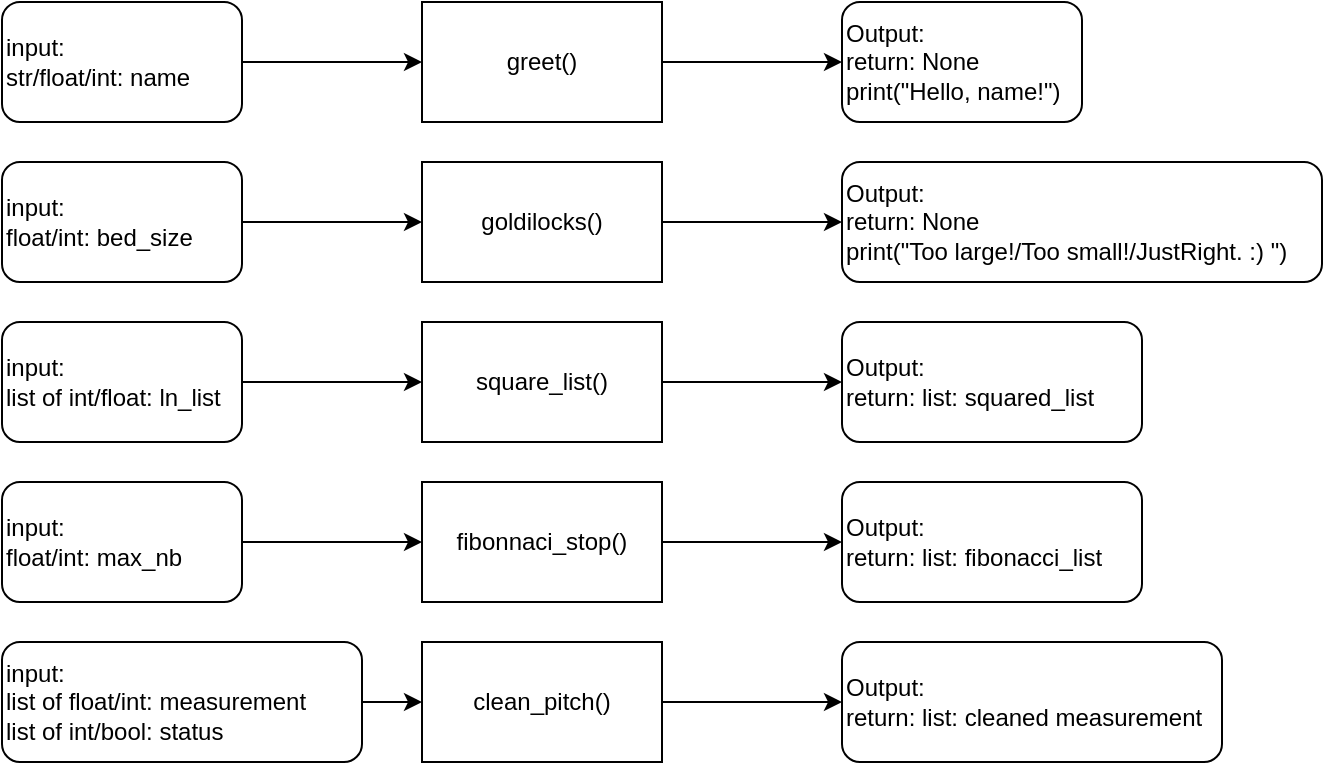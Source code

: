 <mxfile>
    <diagram id="PTIG8u9923dQQRepLjCm" name="Page-1">
        <mxGraphModel dx="686" dy="694" grid="1" gridSize="10" guides="1" tooltips="1" connect="1" arrows="1" fold="1" page="1" pageScale="1" pageWidth="827" pageHeight="1169" math="0" shadow="0">
            <root>
                <mxCell id="0"/>
                <mxCell id="1" parent="0"/>
                <mxCell id="21" value="" style="edgeStyle=none;html=1;" edge="1" parent="1" source="2" target="10">
                    <mxGeometry relative="1" as="geometry"/>
                </mxCell>
                <mxCell id="2" value="greet()" style="rounded=0;whiteSpace=wrap;html=1;" vertex="1" parent="1">
                    <mxGeometry x="280" y="150" width="120" height="60" as="geometry"/>
                </mxCell>
                <mxCell id="23" value="" style="edgeStyle=none;html=1;" edge="1" parent="1" source="3" target="13">
                    <mxGeometry relative="1" as="geometry"/>
                </mxCell>
                <mxCell id="3" value="goldilocks()" style="rounded=0;whiteSpace=wrap;html=1;" vertex="1" parent="1">
                    <mxGeometry x="280" y="230" width="120" height="60" as="geometry"/>
                </mxCell>
                <mxCell id="25" value="" style="edgeStyle=none;html=1;" edge="1" parent="1" source="4" target="15">
                    <mxGeometry relative="1" as="geometry"/>
                </mxCell>
                <mxCell id="4" value="square_list()" style="rounded=0;whiteSpace=wrap;html=1;" vertex="1" parent="1">
                    <mxGeometry x="280" y="310" width="120" height="60" as="geometry"/>
                </mxCell>
                <mxCell id="27" value="" style="edgeStyle=none;html=1;" edge="1" parent="1" source="5" target="17">
                    <mxGeometry relative="1" as="geometry"/>
                </mxCell>
                <mxCell id="5" value="fibonnaci_stop()" style="rounded=0;whiteSpace=wrap;html=1;" vertex="1" parent="1">
                    <mxGeometry x="280" y="390" width="120" height="60" as="geometry"/>
                </mxCell>
                <mxCell id="29" value="" style="edgeStyle=none;html=1;" edge="1" parent="1" source="6" target="19">
                    <mxGeometry relative="1" as="geometry"/>
                </mxCell>
                <mxCell id="6" value="clean_pitch()" style="rounded=0;whiteSpace=wrap;html=1;" vertex="1" parent="1">
                    <mxGeometry x="280" y="470" width="120" height="60" as="geometry"/>
                </mxCell>
                <mxCell id="20" value="" style="edgeStyle=none;html=1;" edge="1" parent="1" source="9" target="2">
                    <mxGeometry relative="1" as="geometry"/>
                </mxCell>
                <mxCell id="9" value="input:&lt;br&gt;str/float/int: name" style="rounded=1;whiteSpace=wrap;html=1;align=left;" vertex="1" parent="1">
                    <mxGeometry x="70" y="150" width="120" height="60" as="geometry"/>
                </mxCell>
                <mxCell id="10" value="Output:&lt;br&gt;return: None&lt;div&gt;print(&quot;Hello, name!&quot;)&lt;/div&gt;" style="rounded=1;whiteSpace=wrap;html=1;align=left;" vertex="1" parent="1">
                    <mxGeometry x="490" y="150" width="120" height="60" as="geometry"/>
                </mxCell>
                <mxCell id="22" value="" style="edgeStyle=none;html=1;" edge="1" parent="1" source="12" target="3">
                    <mxGeometry relative="1" as="geometry"/>
                </mxCell>
                <mxCell id="12" value="input:&lt;br&gt;float/int: bed_size" style="rounded=1;whiteSpace=wrap;html=1;align=left;" vertex="1" parent="1">
                    <mxGeometry x="70" y="230" width="120" height="60" as="geometry"/>
                </mxCell>
                <mxCell id="13" value="Output:&lt;br&gt;return: None&lt;div&gt;print(&quot;Too large!/Too small!/JustRight. :) &quot;)&lt;/div&gt;" style="rounded=1;whiteSpace=wrap;html=1;align=left;" vertex="1" parent="1">
                    <mxGeometry x="490" y="230" width="240" height="60" as="geometry"/>
                </mxCell>
                <mxCell id="24" value="" style="edgeStyle=none;html=1;" edge="1" parent="1" source="14" target="4">
                    <mxGeometry relative="1" as="geometry"/>
                </mxCell>
                <mxCell id="14" value="input:&lt;br&gt;list of int/float: ln_list" style="rounded=1;whiteSpace=wrap;html=1;align=left;" vertex="1" parent="1">
                    <mxGeometry x="70" y="310" width="120" height="60" as="geometry"/>
                </mxCell>
                <mxCell id="15" value="Output:&lt;br&gt;return: list: squared_list" style="rounded=1;whiteSpace=wrap;html=1;align=left;" vertex="1" parent="1">
                    <mxGeometry x="490" y="310" width="150" height="60" as="geometry"/>
                </mxCell>
                <mxCell id="26" value="" style="edgeStyle=none;html=1;" edge="1" parent="1" source="16" target="5">
                    <mxGeometry relative="1" as="geometry"/>
                </mxCell>
                <mxCell id="16" value="input:&lt;br&gt;float/int: max_nb" style="rounded=1;whiteSpace=wrap;html=1;align=left;" vertex="1" parent="1">
                    <mxGeometry x="70" y="390" width="120" height="60" as="geometry"/>
                </mxCell>
                <mxCell id="17" value="Output:&lt;br&gt;return: list: fibonacci_list" style="rounded=1;whiteSpace=wrap;html=1;align=left;" vertex="1" parent="1">
                    <mxGeometry x="490" y="390" width="150" height="60" as="geometry"/>
                </mxCell>
                <mxCell id="28" value="" style="edgeStyle=none;html=1;" edge="1" parent="1" source="18" target="6">
                    <mxGeometry relative="1" as="geometry"/>
                </mxCell>
                <mxCell id="18" value="input:&lt;br&gt;list of float/int: measurement&lt;div&gt;list of int/bool: status&lt;/div&gt;" style="rounded=1;whiteSpace=wrap;html=1;align=left;" vertex="1" parent="1">
                    <mxGeometry x="70" y="470" width="180" height="60" as="geometry"/>
                </mxCell>
                <mxCell id="19" value="Output:&lt;br&gt;return: list: cleaned measurement" style="rounded=1;whiteSpace=wrap;html=1;align=left;" vertex="1" parent="1">
                    <mxGeometry x="490" y="470" width="190" height="60" as="geometry"/>
                </mxCell>
            </root>
        </mxGraphModel>
    </diagram>
</mxfile>